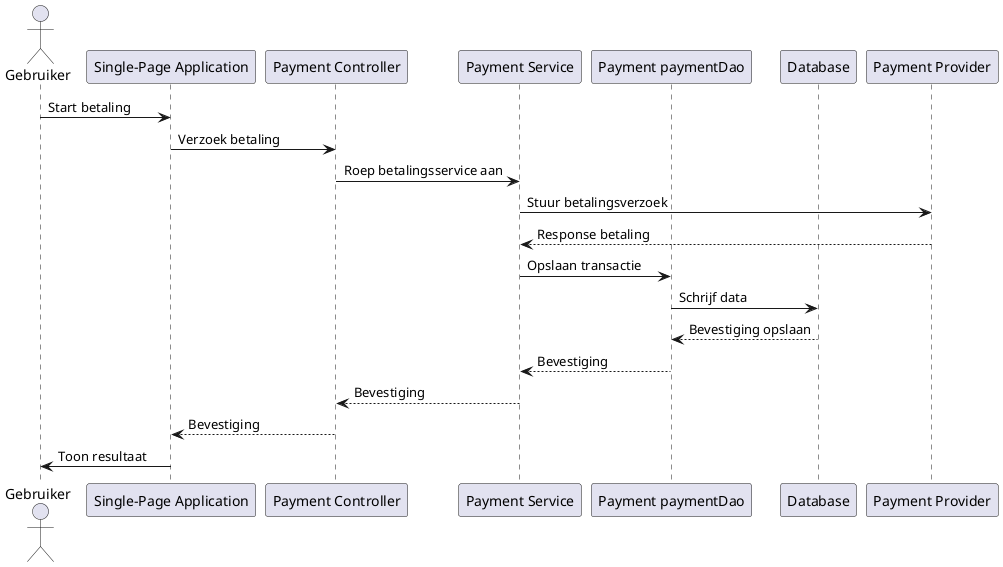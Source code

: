 @startuml

actor Gebruiker
participant "Single-Page Application" as singlePageApp
participant "Payment Controller" as paymentController
participant "Payment Service" as paymentService
participant "Payment paymentDao" as paymentDao
participant "Database" as database
participant "Payment Provider" as paymentProvider

Gebruiker -> singlePageApp : Start betaling
singlePageApp -> paymentController : Verzoek betaling
paymentController -> paymentService : Roep betalingsservice aan
paymentService -> paymentProvider : Stuur betalingsverzoek
paymentProvider --> paymentService : Response betaling
paymentService -> paymentDao : Opslaan transactie
paymentDao -> database : Schrijf data
database --> paymentDao : Bevestiging opslaan
paymentDao --> paymentService : Bevestiging
paymentService --> paymentController : Bevestiging
paymentController --> singlePageApp : Bevestiging
singlePageApp -> Gebruiker : Toon resultaat

@enduml